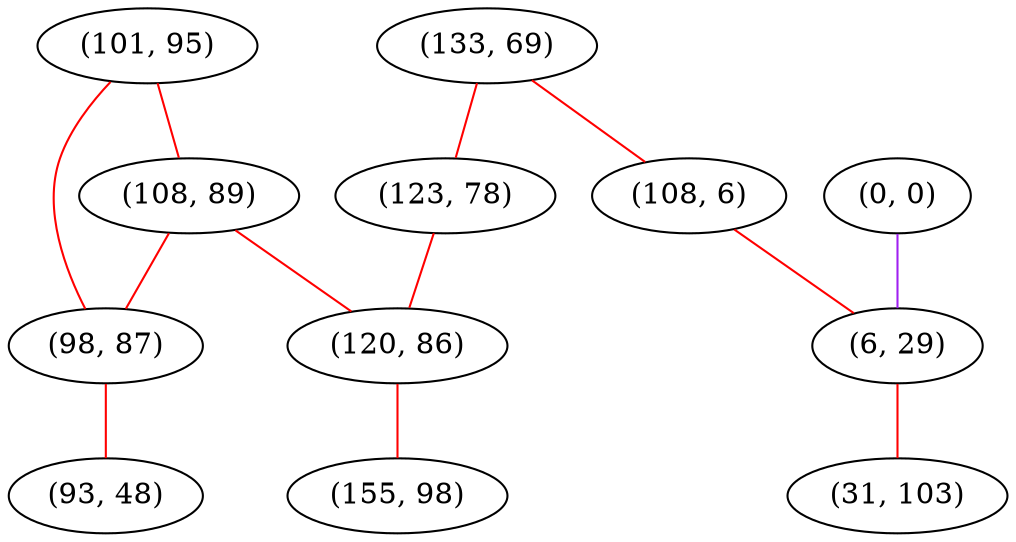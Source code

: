 graph "" {
"(101, 95)";
"(133, 69)";
"(123, 78)";
"(108, 89)";
"(108, 6)";
"(98, 87)";
"(0, 0)";
"(120, 86)";
"(155, 98)";
"(6, 29)";
"(93, 48)";
"(31, 103)";
"(101, 95)" -- "(98, 87)"  [color=red, key=0, weight=1];
"(101, 95)" -- "(108, 89)"  [color=red, key=0, weight=1];
"(133, 69)" -- "(108, 6)"  [color=red, key=0, weight=1];
"(133, 69)" -- "(123, 78)"  [color=red, key=0, weight=1];
"(123, 78)" -- "(120, 86)"  [color=red, key=0, weight=1];
"(108, 89)" -- "(98, 87)"  [color=red, key=0, weight=1];
"(108, 89)" -- "(120, 86)"  [color=red, key=0, weight=1];
"(108, 6)" -- "(6, 29)"  [color=red, key=0, weight=1];
"(98, 87)" -- "(93, 48)"  [color=red, key=0, weight=1];
"(0, 0)" -- "(6, 29)"  [color=purple, key=0, weight=4];
"(120, 86)" -- "(155, 98)"  [color=red, key=0, weight=1];
"(6, 29)" -- "(31, 103)"  [color=red, key=0, weight=1];
}
